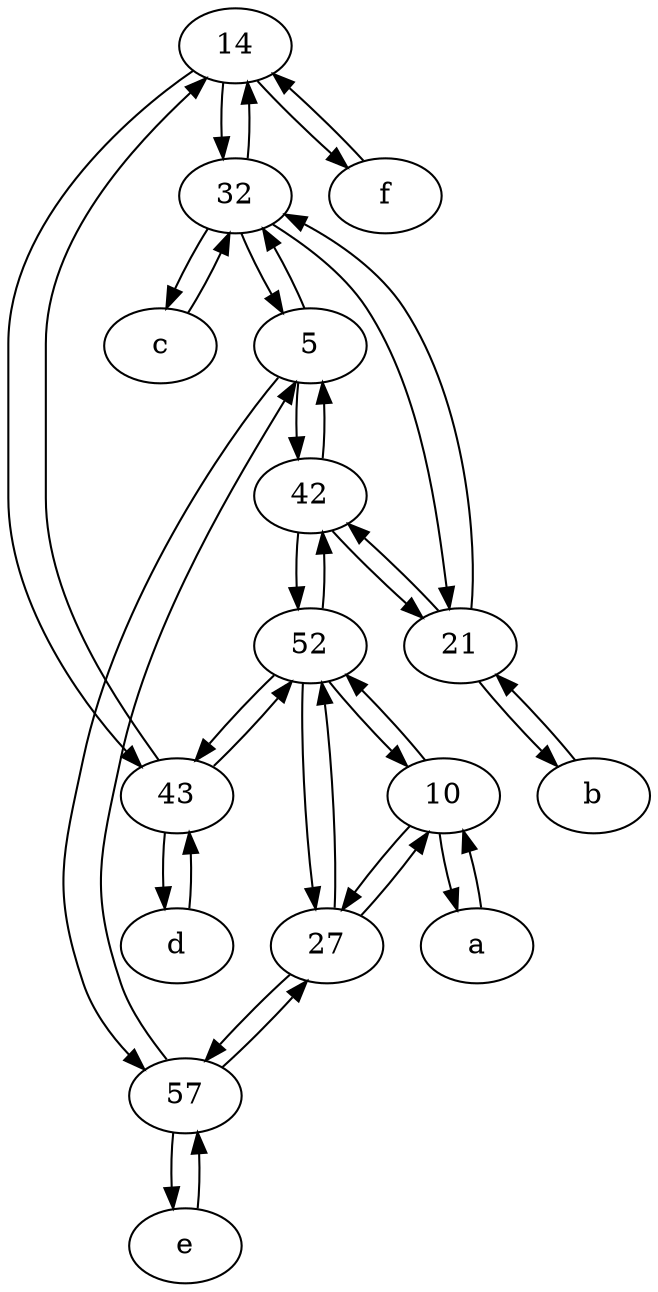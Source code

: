 digraph  {
	14;
	32;
	d [pos="20,30!"];
	f [pos="15,45!"];
	43;
	a [pos="40,10!"];
	57;
	c [pos="20,10!"];
	10;
	42;
	27;
	e [pos="30,50!"];
	b [pos="50,20!"];
	21;
	52;
	5;
	52 -> 42;
	10 -> 27;
	27 -> 57;
	52 -> 10;
	32 -> 5;
	14 -> 43;
	5 -> 42;
	32 -> 21;
	b -> 21;
	d -> 43;
	43 -> 14;
	42 -> 52;
	57 -> 27;
	43 -> d;
	42 -> 5;
	57 -> e;
	43 -> 52;
	c -> 32;
	14 -> f;
	e -> 57;
	14 -> 32;
	32 -> 14;
	42 -> 21;
	a -> 10;
	5 -> 57;
	57 -> 5;
	f -> 14;
	10 -> a;
	52 -> 27;
	21 -> 32;
	27 -> 52;
	21 -> b;
	5 -> 32;
	10 -> 52;
	21 -> 42;
	32 -> c;
	52 -> 43;
	27 -> 10;

	}
